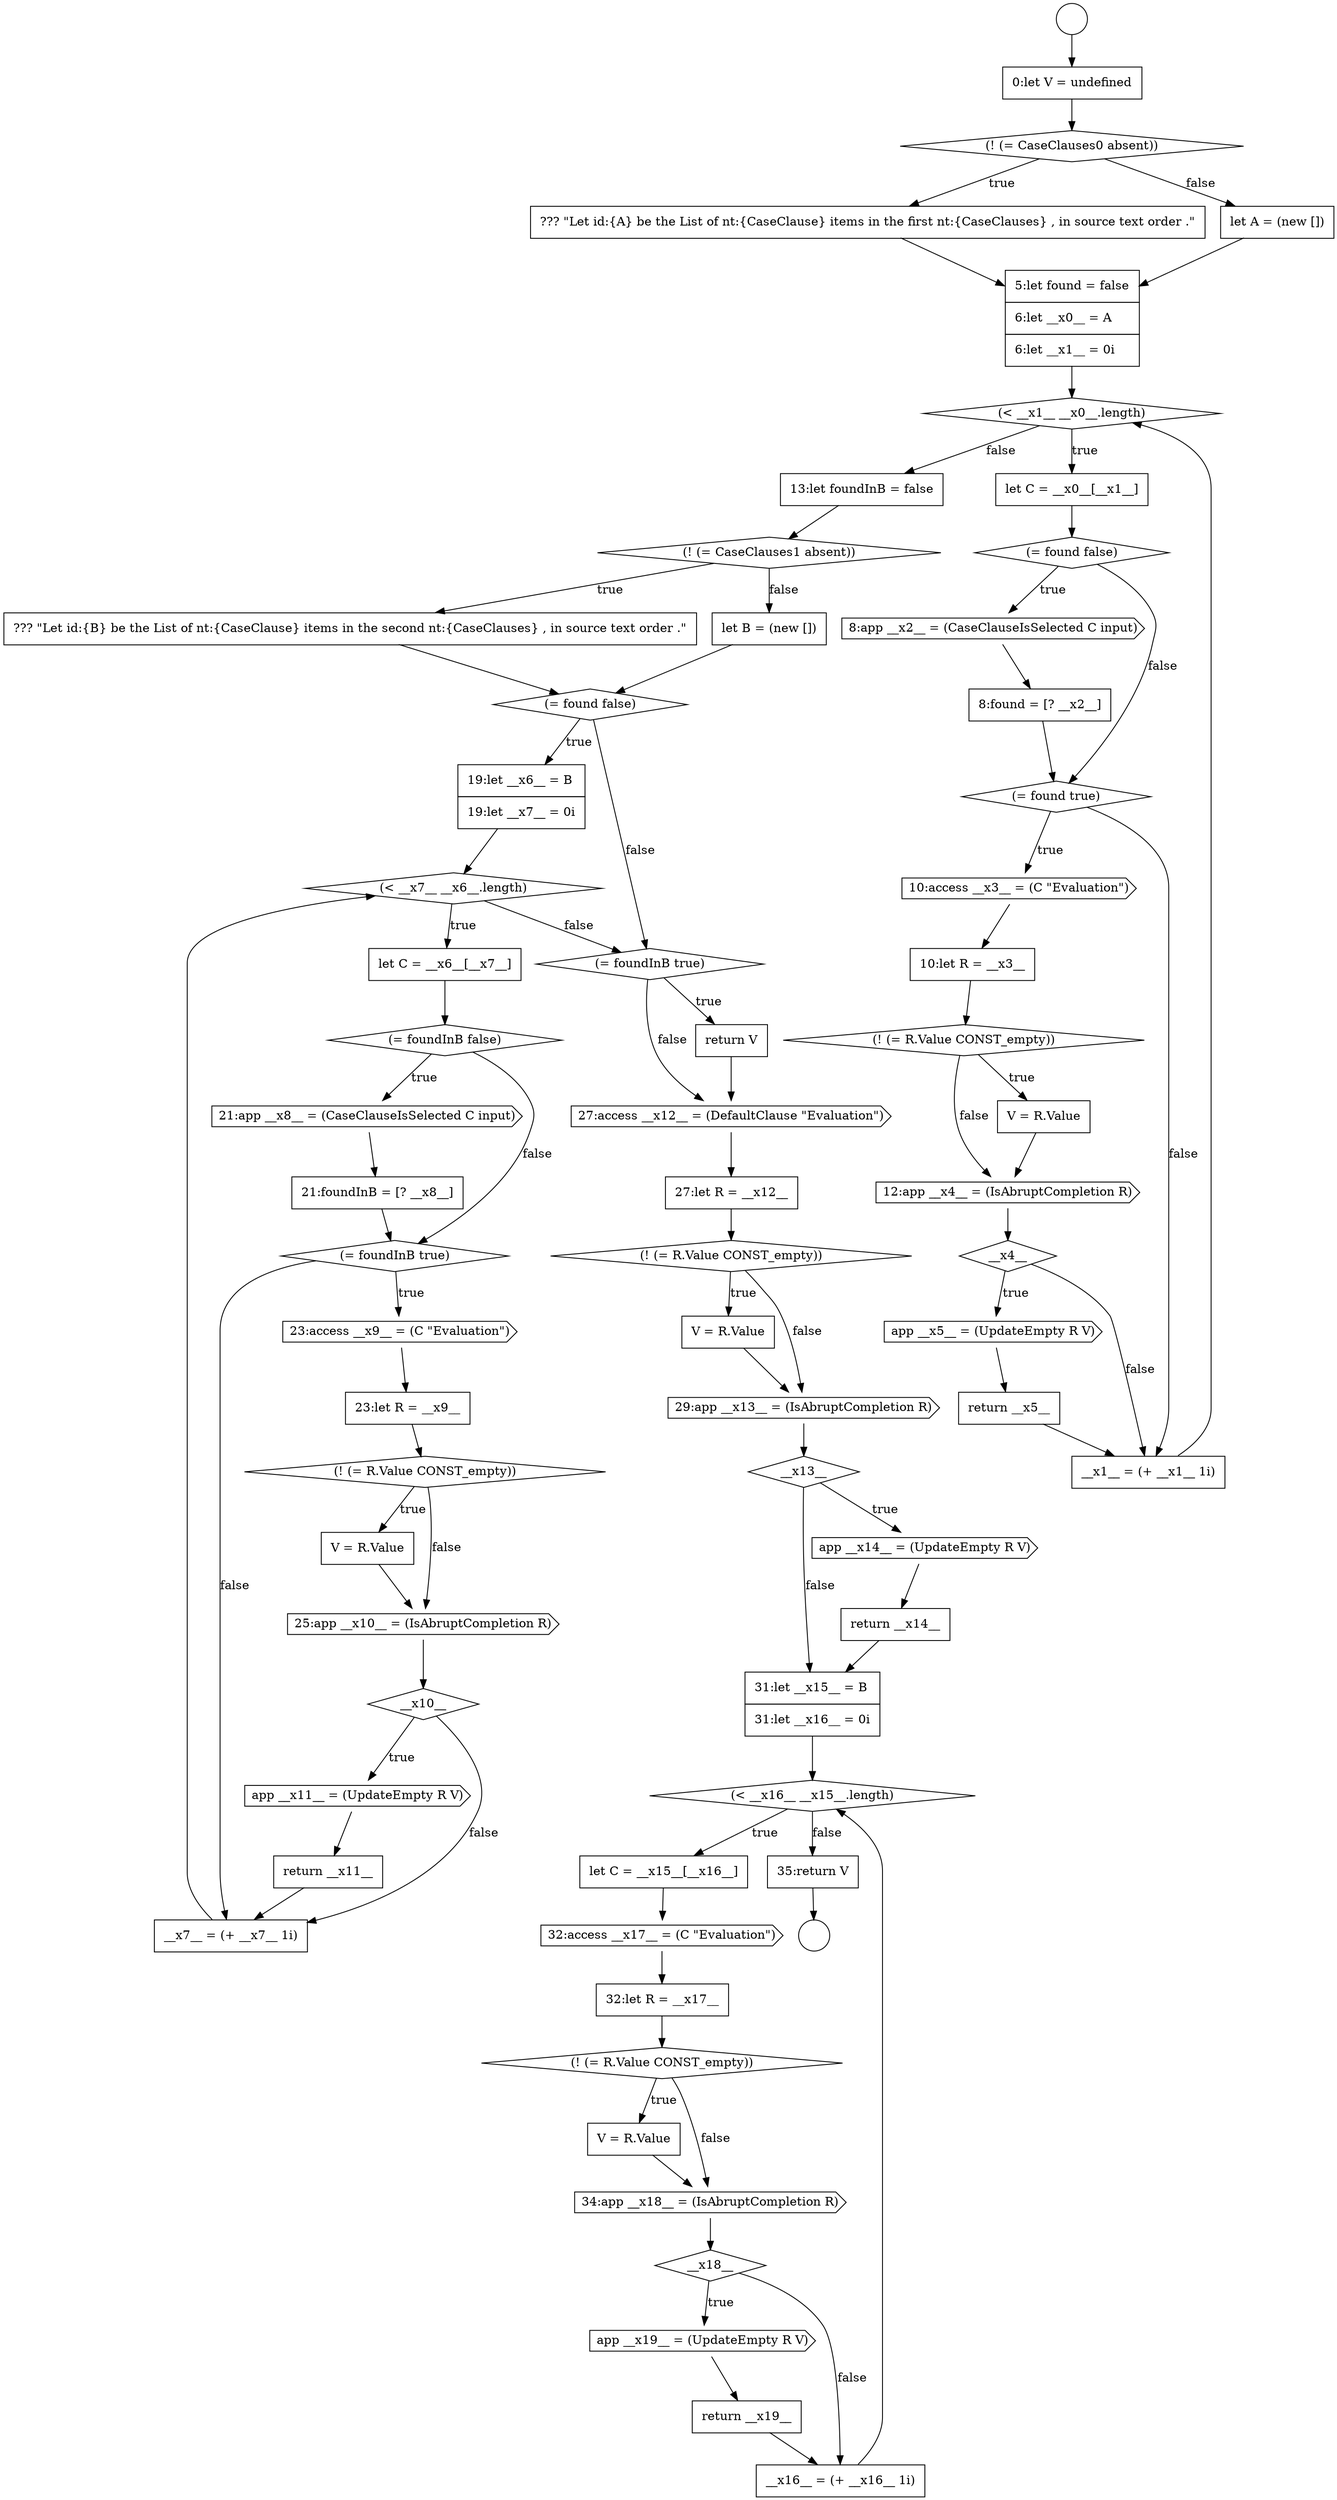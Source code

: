 digraph {
  node8256 [shape=none, margin=0, label=<<font color="black">
    <table border="0" cellborder="1" cellspacing="0" cellpadding="10">
      <tr><td align="left">??? &quot;Let id:{A} be the List of nt:{CaseClause} items in the first nt:{CaseClauses} , in source text order .&quot;</td></tr>
    </table>
  </font>> color="black" fillcolor="white" style=filled]
  node8284 [shape=none, margin=0, label=<<font color="black">
    <table border="0" cellborder="1" cellspacing="0" cellpadding="10">
      <tr><td align="left">21:foundInB = [? __x8__]</td></tr>
    </table>
  </font>> color="black" fillcolor="white" style=filled]
  node8302 [shape=diamond, label=<<font color="black">__x13__</font>> color="black" fillcolor="white" style=filled]
  node8265 [shape=cds, label=<<font color="black">10:access __x3__ = (C &quot;Evaluation&quot;)</font>> color="black" fillcolor="white" style=filled]
  node8259 [shape=diamond, label=<<font color="black">(&lt; __x1__ __x0__.length)</font>> color="black" fillcolor="white" style=filled]
  node8281 [shape=none, margin=0, label=<<font color="black">
    <table border="0" cellborder="1" cellspacing="0" cellpadding="10">
      <tr><td align="left">let C = __x6__[__x7__]</td></tr>
    </table>
  </font>> color="black" fillcolor="white" style=filled]
  node8292 [shape=cds, label=<<font color="black">app __x11__ = (UpdateEmpty R V)</font>> color="black" fillcolor="white" style=filled]
  node8305 [shape=none, margin=0, label=<<font color="black">
    <table border="0" cellborder="1" cellspacing="0" cellpadding="10">
      <tr><td align="left">31:let __x15__ = B</td></tr>
      <tr><td align="left">31:let __x16__ = 0i</td></tr>
    </table>
  </font>> color="black" fillcolor="white" style=filled]
  node8288 [shape=diamond, label=<<font color="black">(! (= R.Value CONST_empty))</font>> color="black" fillcolor="white" style=filled]
  node8283 [shape=cds, label=<<font color="black">21:app __x8__ = (CaseClauseIsSelected C input)</font>> color="black" fillcolor="white" style=filled]
  node8266 [shape=none, margin=0, label=<<font color="black">
    <table border="0" cellborder="1" cellspacing="0" cellpadding="10">
      <tr><td align="left">10:let R = __x3__</td></tr>
    </table>
  </font>> color="black" fillcolor="white" style=filled]
  node8315 [shape=none, margin=0, label=<<font color="black">
    <table border="0" cellborder="1" cellspacing="0" cellpadding="10">
      <tr><td align="left">return __x19__</td></tr>
    </table>
  </font>> color="black" fillcolor="white" style=filled]
  node8271 [shape=cds, label=<<font color="black">app __x5__ = (UpdateEmpty R V)</font>> color="black" fillcolor="white" style=filled]
  node8298 [shape=none, margin=0, label=<<font color="black">
    <table border="0" cellborder="1" cellspacing="0" cellpadding="10">
      <tr><td align="left">27:let R = __x12__</td></tr>
    </table>
  </font>> color="black" fillcolor="white" style=filled]
  node8303 [shape=cds, label=<<font color="black">app __x14__ = (UpdateEmpty R V)</font>> color="black" fillcolor="white" style=filled]
  node8257 [shape=none, margin=0, label=<<font color="black">
    <table border="0" cellborder="1" cellspacing="0" cellpadding="10">
      <tr><td align="left">let A = (new [])</td></tr>
    </table>
  </font>> color="black" fillcolor="white" style=filled]
  node8278 [shape=diamond, label=<<font color="black">(= found false)</font>> color="black" fillcolor="white" style=filled]
  node8310 [shape=diamond, label=<<font color="black">(! (= R.Value CONST_empty))</font>> color="black" fillcolor="white" style=filled]
  node8252 [shape=circle label=" " color="black" fillcolor="white" style=filled]
  node8293 [shape=none, margin=0, label=<<font color="black">
    <table border="0" cellborder="1" cellspacing="0" cellpadding="10">
      <tr><td align="left">return __x11__</td></tr>
    </table>
  </font>> color="black" fillcolor="white" style=filled]
  node8274 [shape=none, margin=0, label=<<font color="black">
    <table border="0" cellborder="1" cellspacing="0" cellpadding="10">
      <tr><td align="left">13:let foundInB = false</td></tr>
    </table>
  </font>> color="black" fillcolor="white" style=filled]
  node8261 [shape=diamond, label=<<font color="black">(= found false)</font>> color="black" fillcolor="white" style=filled]
  node8306 [shape=diamond, label=<<font color="black">(&lt; __x16__ __x15__.length)</font>> color="black" fillcolor="white" style=filled]
  node8289 [shape=none, margin=0, label=<<font color="black">
    <table border="0" cellborder="1" cellspacing="0" cellpadding="10">
      <tr><td align="left">V = R.Value</td></tr>
    </table>
  </font>> color="black" fillcolor="white" style=filled]
  node8255 [shape=diamond, label=<<font color="black">(! (= CaseClauses0 absent))</font>> color="black" fillcolor="white" style=filled]
  node8270 [shape=diamond, label=<<font color="black">__x4__</font>> color="black" fillcolor="white" style=filled]
  node8287 [shape=none, margin=0, label=<<font color="black">
    <table border="0" cellborder="1" cellspacing="0" cellpadding="10">
      <tr><td align="left">23:let R = __x9__</td></tr>
    </table>
  </font>> color="black" fillcolor="white" style=filled]
  node8297 [shape=cds, label=<<font color="black">27:access __x12__ = (DefaultClause &quot;Evaluation&quot;)</font>> color="black" fillcolor="white" style=filled]
  node8314 [shape=cds, label=<<font color="black">app __x19__ = (UpdateEmpty R V)</font>> color="black" fillcolor="white" style=filled]
  node8282 [shape=diamond, label=<<font color="black">(= foundInB false)</font>> color="black" fillcolor="white" style=filled]
  node8258 [shape=none, margin=0, label=<<font color="black">
    <table border="0" cellborder="1" cellspacing="0" cellpadding="10">
      <tr><td align="left">5:let found = false</td></tr>
      <tr><td align="left">6:let __x0__ = A</td></tr>
      <tr><td align="left">6:let __x1__ = 0i</td></tr>
    </table>
  </font>> color="black" fillcolor="white" style=filled]
  node8275 [shape=diamond, label=<<font color="black">(! (= CaseClauses1 absent))</font>> color="black" fillcolor="white" style=filled]
  node8294 [shape=none, margin=0, label=<<font color="black">
    <table border="0" cellborder="1" cellspacing="0" cellpadding="10">
      <tr><td align="left">__x7__ = (+ __x7__ 1i)</td></tr>
    </table>
  </font>> color="black" fillcolor="white" style=filled]
  node8307 [shape=none, margin=0, label=<<font color="black">
    <table border="0" cellborder="1" cellspacing="0" cellpadding="10">
      <tr><td align="left">let C = __x15__[__x16__]</td></tr>
    </table>
  </font>> color="black" fillcolor="white" style=filled]
  node8279 [shape=none, margin=0, label=<<font color="black">
    <table border="0" cellborder="1" cellspacing="0" cellpadding="10">
      <tr><td align="left">19:let __x6__ = B</td></tr>
      <tr><td align="left">19:let __x7__ = 0i</td></tr>
    </table>
  </font>> color="black" fillcolor="white" style=filled]
  node8262 [shape=cds, label=<<font color="black">8:app __x2__ = (CaseClauseIsSelected C input)</font>> color="black" fillcolor="white" style=filled]
  node8290 [shape=cds, label=<<font color="black">25:app __x10__ = (IsAbruptCompletion R)</font>> color="black" fillcolor="white" style=filled]
  node8311 [shape=none, margin=0, label=<<font color="black">
    <table border="0" cellborder="1" cellspacing="0" cellpadding="10">
      <tr><td align="left">V = R.Value</td></tr>
    </table>
  </font>> color="black" fillcolor="white" style=filled]
  node8286 [shape=cds, label=<<font color="black">23:access __x9__ = (C &quot;Evaluation&quot;)</font>> color="black" fillcolor="white" style=filled]
  node8300 [shape=none, margin=0, label=<<font color="black">
    <table border="0" cellborder="1" cellspacing="0" cellpadding="10">
      <tr><td align="left">V = R.Value</td></tr>
    </table>
  </font>> color="black" fillcolor="white" style=filled]
  node8301 [shape=cds, label=<<font color="black">29:app __x13__ = (IsAbruptCompletion R)</font>> color="black" fillcolor="white" style=filled]
  node8276 [shape=none, margin=0, label=<<font color="black">
    <table border="0" cellborder="1" cellspacing="0" cellpadding="10">
      <tr><td align="left">??? &quot;Let id:{B} be the List of nt:{CaseClause} items in the second nt:{CaseClauses} , in source text order .&quot;</td></tr>
    </table>
  </font>> color="black" fillcolor="white" style=filled]
  node8254 [shape=none, margin=0, label=<<font color="black">
    <table border="0" cellborder="1" cellspacing="0" cellpadding="10">
      <tr><td align="left">0:let V = undefined</td></tr>
    </table>
  </font>> color="black" fillcolor="white" style=filled]
  node8313 [shape=diamond, label=<<font color="black">__x18__</font>> color="black" fillcolor="white" style=filled]
  node8269 [shape=cds, label=<<font color="black">12:app __x4__ = (IsAbruptCompletion R)</font>> color="black" fillcolor="white" style=filled]
  node8280 [shape=diamond, label=<<font color="black">(&lt; __x7__ __x6__.length)</font>> color="black" fillcolor="white" style=filled]
  node8308 [shape=cds, label=<<font color="black">32:access __x17__ = (C &quot;Evaluation&quot;)</font>> color="black" fillcolor="white" style=filled]
  node8291 [shape=diamond, label=<<font color="black">__x10__</font>> color="black" fillcolor="white" style=filled]
  node8263 [shape=none, margin=0, label=<<font color="black">
    <table border="0" cellborder="1" cellspacing="0" cellpadding="10">
      <tr><td align="left">8:found = [? __x2__]</td></tr>
    </table>
  </font>> color="black" fillcolor="white" style=filled]
  node8312 [shape=cds, label=<<font color="black">34:app __x18__ = (IsAbruptCompletion R)</font>> color="black" fillcolor="white" style=filled]
  node8295 [shape=diamond, label=<<font color="black">(= foundInB true)</font>> color="black" fillcolor="white" style=filled]
  node8316 [shape=none, margin=0, label=<<font color="black">
    <table border="0" cellborder="1" cellspacing="0" cellpadding="10">
      <tr><td align="left">__x16__ = (+ __x16__ 1i)</td></tr>
    </table>
  </font>> color="black" fillcolor="white" style=filled]
  node8317 [shape=none, margin=0, label=<<font color="black">
    <table border="0" cellborder="1" cellspacing="0" cellpadding="10">
      <tr><td align="left">35:return V</td></tr>
    </table>
  </font>> color="black" fillcolor="white" style=filled]
  node8299 [shape=diamond, label=<<font color="black">(! (= R.Value CONST_empty))</font>> color="black" fillcolor="white" style=filled]
  node8260 [shape=none, margin=0, label=<<font color="black">
    <table border="0" cellborder="1" cellspacing="0" cellpadding="10">
      <tr><td align="left">let C = __x0__[__x1__]</td></tr>
    </table>
  </font>> color="black" fillcolor="white" style=filled]
  node8285 [shape=diamond, label=<<font color="black">(= foundInB true)</font>> color="black" fillcolor="white" style=filled]
  node8253 [shape=circle label=" " color="black" fillcolor="white" style=filled]
  node8272 [shape=none, margin=0, label=<<font color="black">
    <table border="0" cellborder="1" cellspacing="0" cellpadding="10">
      <tr><td align="left">return __x5__</td></tr>
    </table>
  </font>> color="black" fillcolor="white" style=filled]
  node8304 [shape=none, margin=0, label=<<font color="black">
    <table border="0" cellborder="1" cellspacing="0" cellpadding="10">
      <tr><td align="left">return __x14__</td></tr>
    </table>
  </font>> color="black" fillcolor="white" style=filled]
  node8267 [shape=diamond, label=<<font color="black">(! (= R.Value CONST_empty))</font>> color="black" fillcolor="white" style=filled]
  node8296 [shape=none, margin=0, label=<<font color="black">
    <table border="0" cellborder="1" cellspacing="0" cellpadding="10">
      <tr><td align="left">return V</td></tr>
    </table>
  </font>> color="black" fillcolor="white" style=filled]
  node8309 [shape=none, margin=0, label=<<font color="black">
    <table border="0" cellborder="1" cellspacing="0" cellpadding="10">
      <tr><td align="left">32:let R = __x17__</td></tr>
    </table>
  </font>> color="black" fillcolor="white" style=filled]
  node8277 [shape=none, margin=0, label=<<font color="black">
    <table border="0" cellborder="1" cellspacing="0" cellpadding="10">
      <tr><td align="left">let B = (new [])</td></tr>
    </table>
  </font>> color="black" fillcolor="white" style=filled]
  node8268 [shape=none, margin=0, label=<<font color="black">
    <table border="0" cellborder="1" cellspacing="0" cellpadding="10">
      <tr><td align="left">V = R.Value</td></tr>
    </table>
  </font>> color="black" fillcolor="white" style=filled]
  node8273 [shape=none, margin=0, label=<<font color="black">
    <table border="0" cellborder="1" cellspacing="0" cellpadding="10">
      <tr><td align="left">__x1__ = (+ __x1__ 1i)</td></tr>
    </table>
  </font>> color="black" fillcolor="white" style=filled]
  node8264 [shape=diamond, label=<<font color="black">(= found true)</font>> color="black" fillcolor="white" style=filled]
  node8310 -> node8311 [label=<<font color="black">true</font>> color="black"]
  node8310 -> node8312 [label=<<font color="black">false</font>> color="black"]
  node8315 -> node8316 [ color="black"]
  node8252 -> node8254 [ color="black"]
  node8279 -> node8280 [ color="black"]
  node8285 -> node8286 [label=<<font color="black">true</font>> color="black"]
  node8285 -> node8294 [label=<<font color="black">false</font>> color="black"]
  node8280 -> node8281 [label=<<font color="black">true</font>> color="black"]
  node8280 -> node8295 [label=<<font color="black">false</font>> color="black"]
  node8259 -> node8260 [label=<<font color="black">true</font>> color="black"]
  node8259 -> node8274 [label=<<font color="black">false</font>> color="black"]
  node8314 -> node8315 [ color="black"]
  node8263 -> node8264 [ color="black"]
  node8293 -> node8294 [ color="black"]
  node8295 -> node8296 [label=<<font color="black">true</font>> color="black"]
  node8295 -> node8297 [label=<<font color="black">false</font>> color="black"]
  node8312 -> node8313 [ color="black"]
  node8272 -> node8273 [ color="black"]
  node8267 -> node8268 [label=<<font color="black">true</font>> color="black"]
  node8267 -> node8269 [label=<<font color="black">false</font>> color="black"]
  node8297 -> node8298 [ color="black"]
  node8277 -> node8278 [ color="black"]
  node8301 -> node8302 [ color="black"]
  node8261 -> node8262 [label=<<font color="black">true</font>> color="black"]
  node8261 -> node8264 [label=<<font color="black">false</font>> color="black"]
  node8298 -> node8299 [ color="black"]
  node8273 -> node8259 [ color="black"]
  node8260 -> node8261 [ color="black"]
  node8265 -> node8266 [ color="black"]
  node8308 -> node8309 [ color="black"]
  node8307 -> node8308 [ color="black"]
  node8313 -> node8314 [label=<<font color="black">true</font>> color="black"]
  node8313 -> node8316 [label=<<font color="black">false</font>> color="black"]
  node8304 -> node8305 [ color="black"]
  node8316 -> node8306 [ color="black"]
  node8278 -> node8279 [label=<<font color="black">true</font>> color="black"]
  node8278 -> node8295 [label=<<font color="black">false</font>> color="black"]
  node8299 -> node8300 [label=<<font color="black">true</font>> color="black"]
  node8299 -> node8301 [label=<<font color="black">false</font>> color="black"]
  node8266 -> node8267 [ color="black"]
  node8270 -> node8271 [label=<<font color="black">true</font>> color="black"]
  node8270 -> node8273 [label=<<font color="black">false</font>> color="black"]
  node8282 -> node8283 [label=<<font color="black">true</font>> color="black"]
  node8282 -> node8285 [label=<<font color="black">false</font>> color="black"]
  node8281 -> node8282 [ color="black"]
  node8286 -> node8287 [ color="black"]
  node8276 -> node8278 [ color="black"]
  node8288 -> node8289 [label=<<font color="black">true</font>> color="black"]
  node8288 -> node8290 [label=<<font color="black">false</font>> color="black"]
  node8294 -> node8280 [ color="black"]
  node8296 -> node8297 [ color="black"]
  node8254 -> node8255 [ color="black"]
  node8317 -> node8253 [ color="black"]
  node8300 -> node8301 [ color="black"]
  node8303 -> node8304 [ color="black"]
  node8291 -> node8292 [label=<<font color="black">true</font>> color="black"]
  node8291 -> node8294 [label=<<font color="black">false</font>> color="black"]
  node8258 -> node8259 [ color="black"]
  node8309 -> node8310 [ color="black"]
  node8292 -> node8293 [ color="black"]
  node8311 -> node8312 [ color="black"]
  node8255 -> node8256 [label=<<font color="black">true</font>> color="black"]
  node8255 -> node8257 [label=<<font color="black">false</font>> color="black"]
  node8256 -> node8258 [ color="black"]
  node8305 -> node8306 [ color="black"]
  node8262 -> node8263 [ color="black"]
  node8271 -> node8272 [ color="black"]
  node8302 -> node8303 [label=<<font color="black">true</font>> color="black"]
  node8302 -> node8305 [label=<<font color="black">false</font>> color="black"]
  node8268 -> node8269 [ color="black"]
  node8274 -> node8275 [ color="black"]
  node8283 -> node8284 [ color="black"]
  node8289 -> node8290 [ color="black"]
  node8306 -> node8307 [label=<<font color="black">true</font>> color="black"]
  node8306 -> node8317 [label=<<font color="black">false</font>> color="black"]
  node8275 -> node8276 [label=<<font color="black">true</font>> color="black"]
  node8275 -> node8277 [label=<<font color="black">false</font>> color="black"]
  node8269 -> node8270 [ color="black"]
  node8264 -> node8265 [label=<<font color="black">true</font>> color="black"]
  node8264 -> node8273 [label=<<font color="black">false</font>> color="black"]
  node8257 -> node8258 [ color="black"]
  node8290 -> node8291 [ color="black"]
  node8287 -> node8288 [ color="black"]
  node8284 -> node8285 [ color="black"]
}

